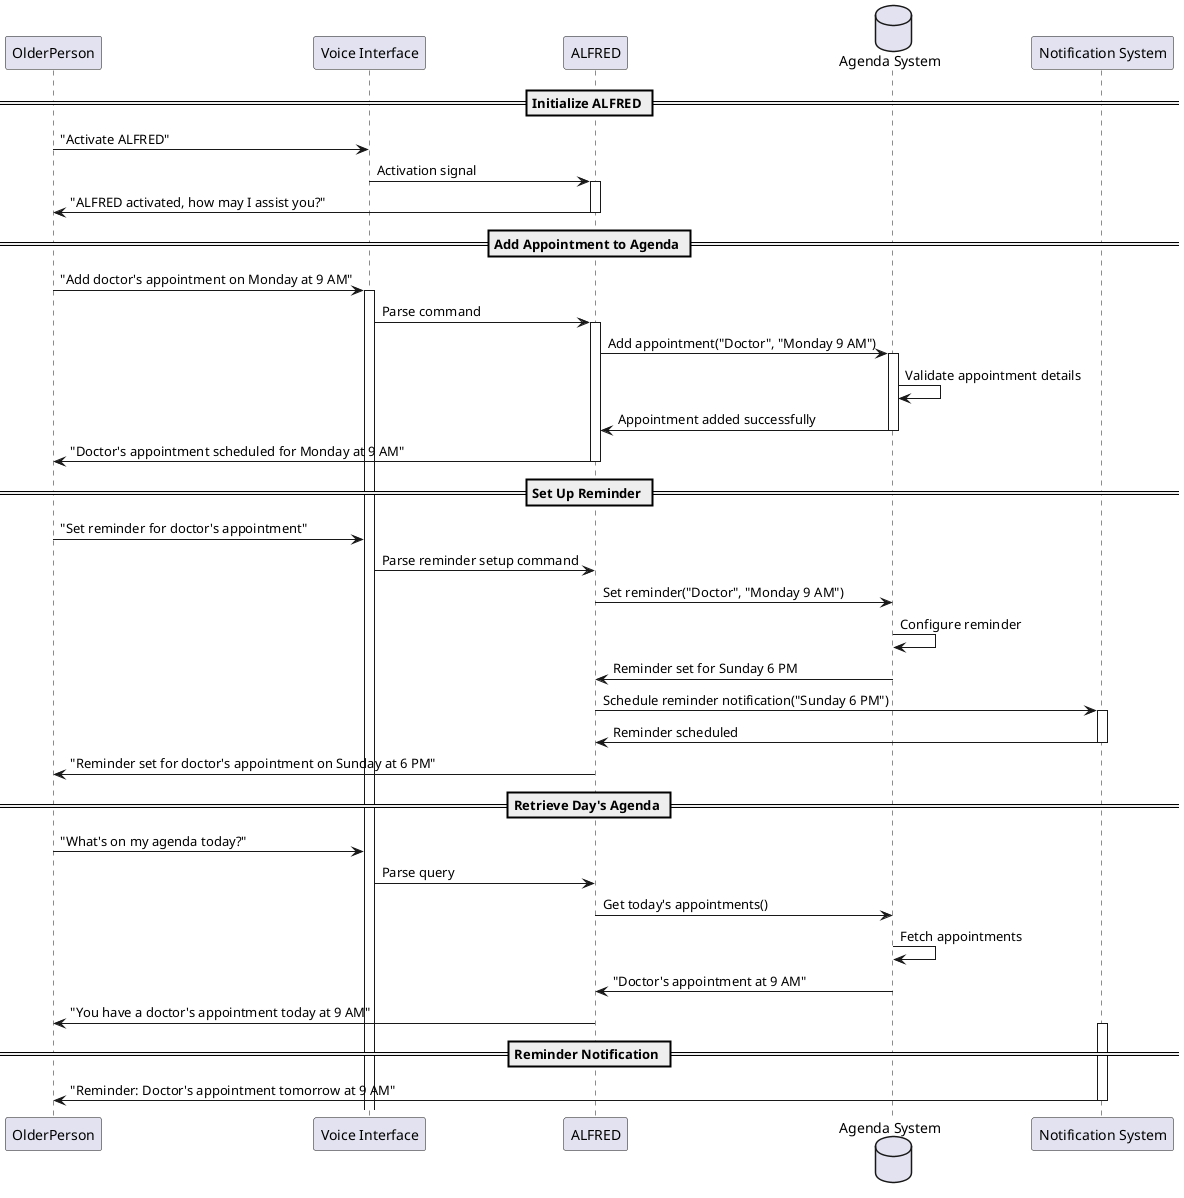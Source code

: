 @startuml
participant OlderPerson as user
participant "Voice Interface" as voice
participant ALFRED as alfred
database "Agenda System" as agenda
participant "Notification System" as notify

== Initialize ALFRED ==
user -> voice : "Activate ALFRED"
voice -> alfred : Activation signal
activate alfred
alfred -> user : "ALFRED activated, how may I assist you?"
deactivate alfred

== Add Appointment to Agenda ==
user -> voice : "Add doctor's appointment on Monday at 9 AM"
activate voice
voice -> alfred : Parse command
activate alfred
alfred -> agenda : Add appointment("Doctor", "Monday 9 AM")
activate agenda
agenda -> agenda : Validate appointment details
agenda -> alfred : Appointment added successfully
deactivate agenda
alfred -> user : "Doctor's appointment scheduled for Monday at 9 AM"
deactivate alfred

== Set Up Reminder ==
user -> voice : "Set reminder for doctor's appointment"
voice -> alfred : Parse reminder setup command
alfred -> agenda : Set reminder("Doctor", "Monday 9 AM")
agenda -> agenda : Configure reminder
agenda -> alfred : Reminder set for Sunday 6 PM
alfred -> notify : Schedule reminder notification("Sunday 6 PM")
activate notify
notify -> alfred : Reminder scheduled
deactivate notify
alfred -> user : "Reminder set for doctor's appointment on Sunday at 6 PM"
deactivate alfred

== Retrieve Day's Agenda ==
user -> voice : "What's on my agenda today?"
voice -> alfred : Parse query
alfred -> agenda : Get today's appointments()
agenda -> agenda : Fetch appointments
agenda -> alfred : "Doctor's appointment at 9 AM"
alfred -> user : "You have a doctor's appointment today at 9 AM"
deactivate alfred

== Reminder Notification ==
activate notify
notify -> user : "Reminder: Doctor's appointment tomorrow at 9 AM"
deactivate notify

@enduml